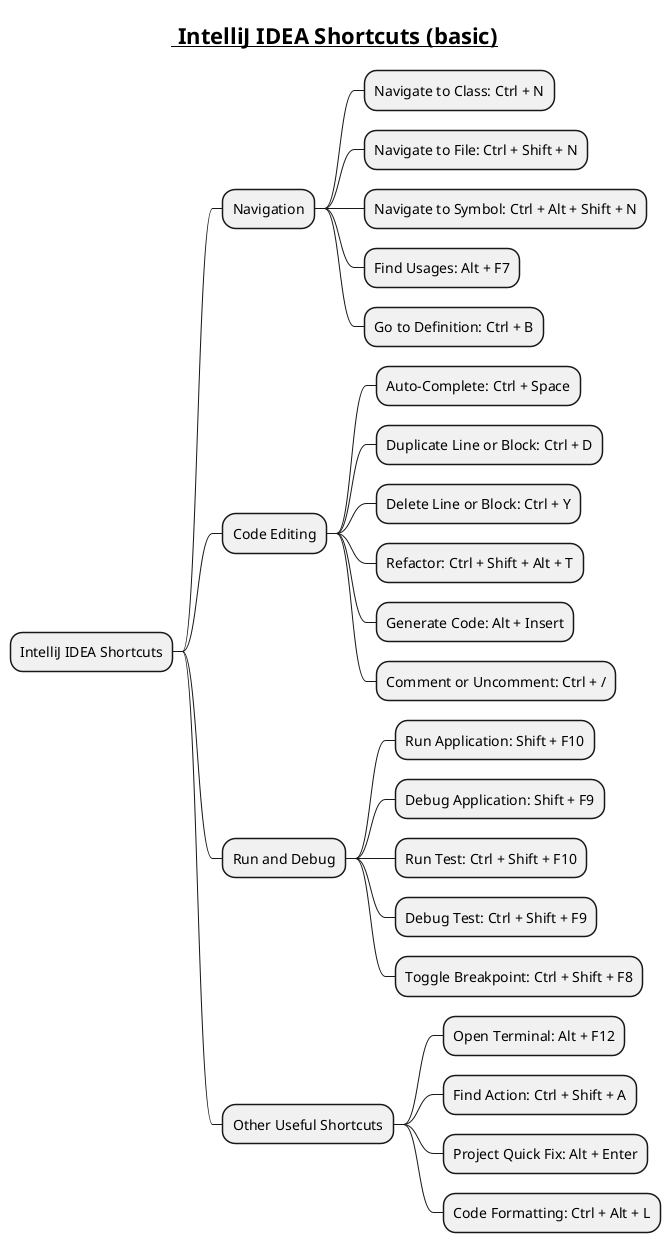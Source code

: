@startmindmap
title =__ IntelliJ IDEA Shortcuts (basic)__

* IntelliJ IDEA Shortcuts
** Navigation
*** Navigate to Class: Ctrl + N
*** Navigate to File: Ctrl + Shift + N
*** Navigate to Symbol: Ctrl + Alt + Shift + N
*** Find Usages: Alt + F7
*** Go to Definition: Ctrl + B
** Code Editing
*** Auto-Complete: Ctrl + Space
*** Duplicate Line or Block: Ctrl + D
*** Delete Line or Block: Ctrl + Y
*** Refactor: Ctrl + Shift + Alt + T
*** Generate Code: Alt + Insert
*** Comment or Uncomment: Ctrl + /
** Run and Debug
*** Run Application: Shift + F10
*** Debug Application: Shift + F9
*** Run Test: Ctrl + Shift + F10
*** Debug Test: Ctrl + Shift + F9
*** Toggle Breakpoint: Ctrl + Shift + F8
** Other Useful Shortcuts
*** Open Terminal: Alt + F12
*** Find Action: Ctrl + Shift + A
*** Project Quick Fix: Alt + Enter
*** Code Formatting: Ctrl + Alt + L
@endmindmap
